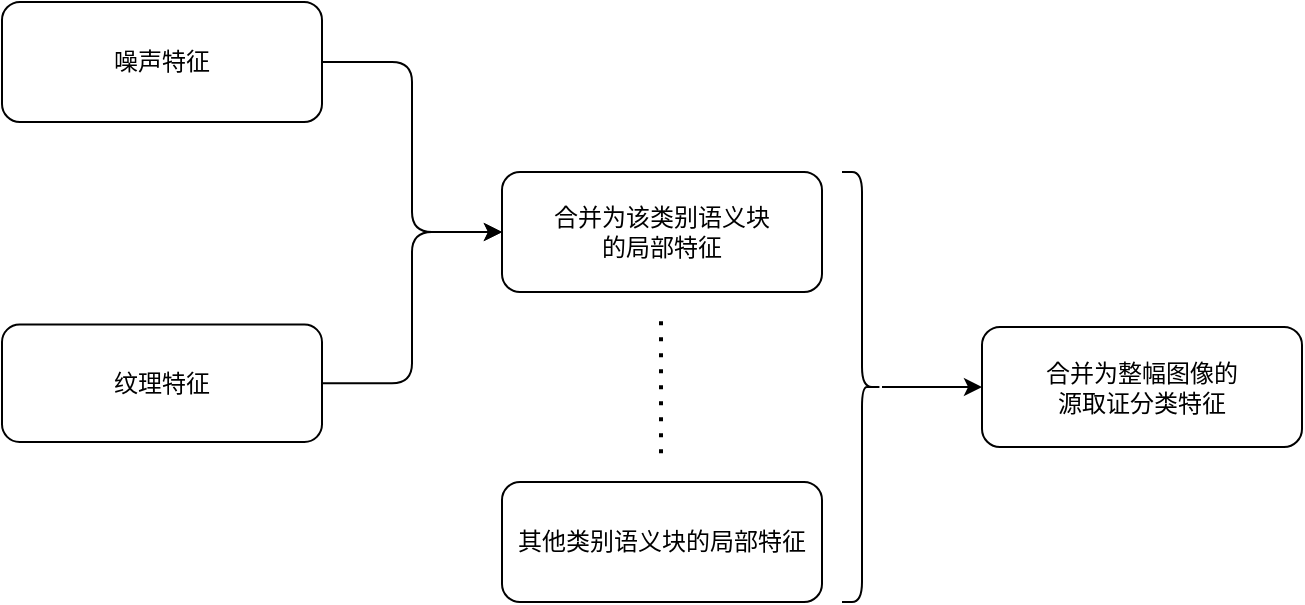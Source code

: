 <mxfile version="20.5.2" type="github">
  <diagram id="jV5QDvQBJW7ew30wXjK5" name="Page-1">
    <mxGraphModel dx="2101" dy="620" grid="1" gridSize="10" guides="1" tooltips="1" connect="1" arrows="1" fold="1" page="1" pageScale="1" pageWidth="850" pageHeight="1100" math="0" shadow="0">
      <root>
        <mxCell id="0" />
        <mxCell id="1" parent="0" />
        <mxCell id="QAnGh3zYnI3MDuK6eiix-1" value="" style="edgeStyle=orthogonalEdgeStyle;rounded=1;orthogonalLoop=1;jettySize=auto;html=1;entryX=0;entryY=0.5;entryDx=0;entryDy=0;" edge="1" parent="1" source="QAnGh3zYnI3MDuK6eiix-2" target="QAnGh3zYnI3MDuK6eiix-5">
          <mxGeometry relative="1" as="geometry" />
        </mxCell>
        <mxCell id="QAnGh3zYnI3MDuK6eiix-2" value="噪声特征" style="rounded=1;whiteSpace=wrap;html=1;" vertex="1" parent="1">
          <mxGeometry x="-100" y="620" width="160" height="60" as="geometry" />
        </mxCell>
        <mxCell id="QAnGh3zYnI3MDuK6eiix-3" style="edgeStyle=orthogonalEdgeStyle;rounded=1;orthogonalLoop=1;jettySize=auto;html=1;entryX=0;entryY=0.5;entryDx=0;entryDy=0;" edge="1" parent="1" source="QAnGh3zYnI3MDuK6eiix-4" target="QAnGh3zYnI3MDuK6eiix-5">
          <mxGeometry relative="1" as="geometry" />
        </mxCell>
        <mxCell id="QAnGh3zYnI3MDuK6eiix-4" value="纹理特征" style="rounded=1;whiteSpace=wrap;html=1;" vertex="1" parent="1">
          <mxGeometry x="-100" y="781.22" width="160" height="58.78" as="geometry" />
        </mxCell>
        <mxCell id="QAnGh3zYnI3MDuK6eiix-5" value="合并为该类别语义块&lt;br&gt;的局部特征" style="rounded=1;whiteSpace=wrap;html=1;" vertex="1" parent="1">
          <mxGeometry x="150" y="705" width="160" height="60" as="geometry" />
        </mxCell>
        <mxCell id="QAnGh3zYnI3MDuK6eiix-6" value="其他类别语义块的局部特征" style="rounded=1;whiteSpace=wrap;html=1;" vertex="1" parent="1">
          <mxGeometry x="150" y="860" width="160" height="60" as="geometry" />
        </mxCell>
        <mxCell id="QAnGh3zYnI3MDuK6eiix-7" value="" style="endArrow=none;dashed=1;html=1;dashPattern=1 3;strokeWidth=2;rounded=0;" edge="1" parent="1">
          <mxGeometry width="50" height="50" relative="1" as="geometry">
            <mxPoint x="229.5" y="845.61" as="sourcePoint" />
            <mxPoint x="229.5" y="775.61" as="targetPoint" />
          </mxGeometry>
        </mxCell>
        <mxCell id="QAnGh3zYnI3MDuK6eiix-10" value="" style="edgeStyle=orthogonalEdgeStyle;rounded=0;orthogonalLoop=1;jettySize=auto;html=1;" edge="1" parent="1" source="QAnGh3zYnI3MDuK6eiix-8" target="QAnGh3zYnI3MDuK6eiix-9">
          <mxGeometry relative="1" as="geometry" />
        </mxCell>
        <mxCell id="QAnGh3zYnI3MDuK6eiix-8" value="" style="shape=curlyBracket;whiteSpace=wrap;html=1;rounded=1;flipH=1;labelPosition=right;verticalLabelPosition=middle;align=left;verticalAlign=middle;" vertex="1" parent="1">
          <mxGeometry x="320" y="705" width="20" height="215" as="geometry" />
        </mxCell>
        <mxCell id="QAnGh3zYnI3MDuK6eiix-9" value="合并为整幅图像的&lt;br&gt;源取证分类特征" style="rounded=1;whiteSpace=wrap;html=1;" vertex="1" parent="1">
          <mxGeometry x="390" y="782.5" width="160" height="60" as="geometry" />
        </mxCell>
      </root>
    </mxGraphModel>
  </diagram>
</mxfile>
